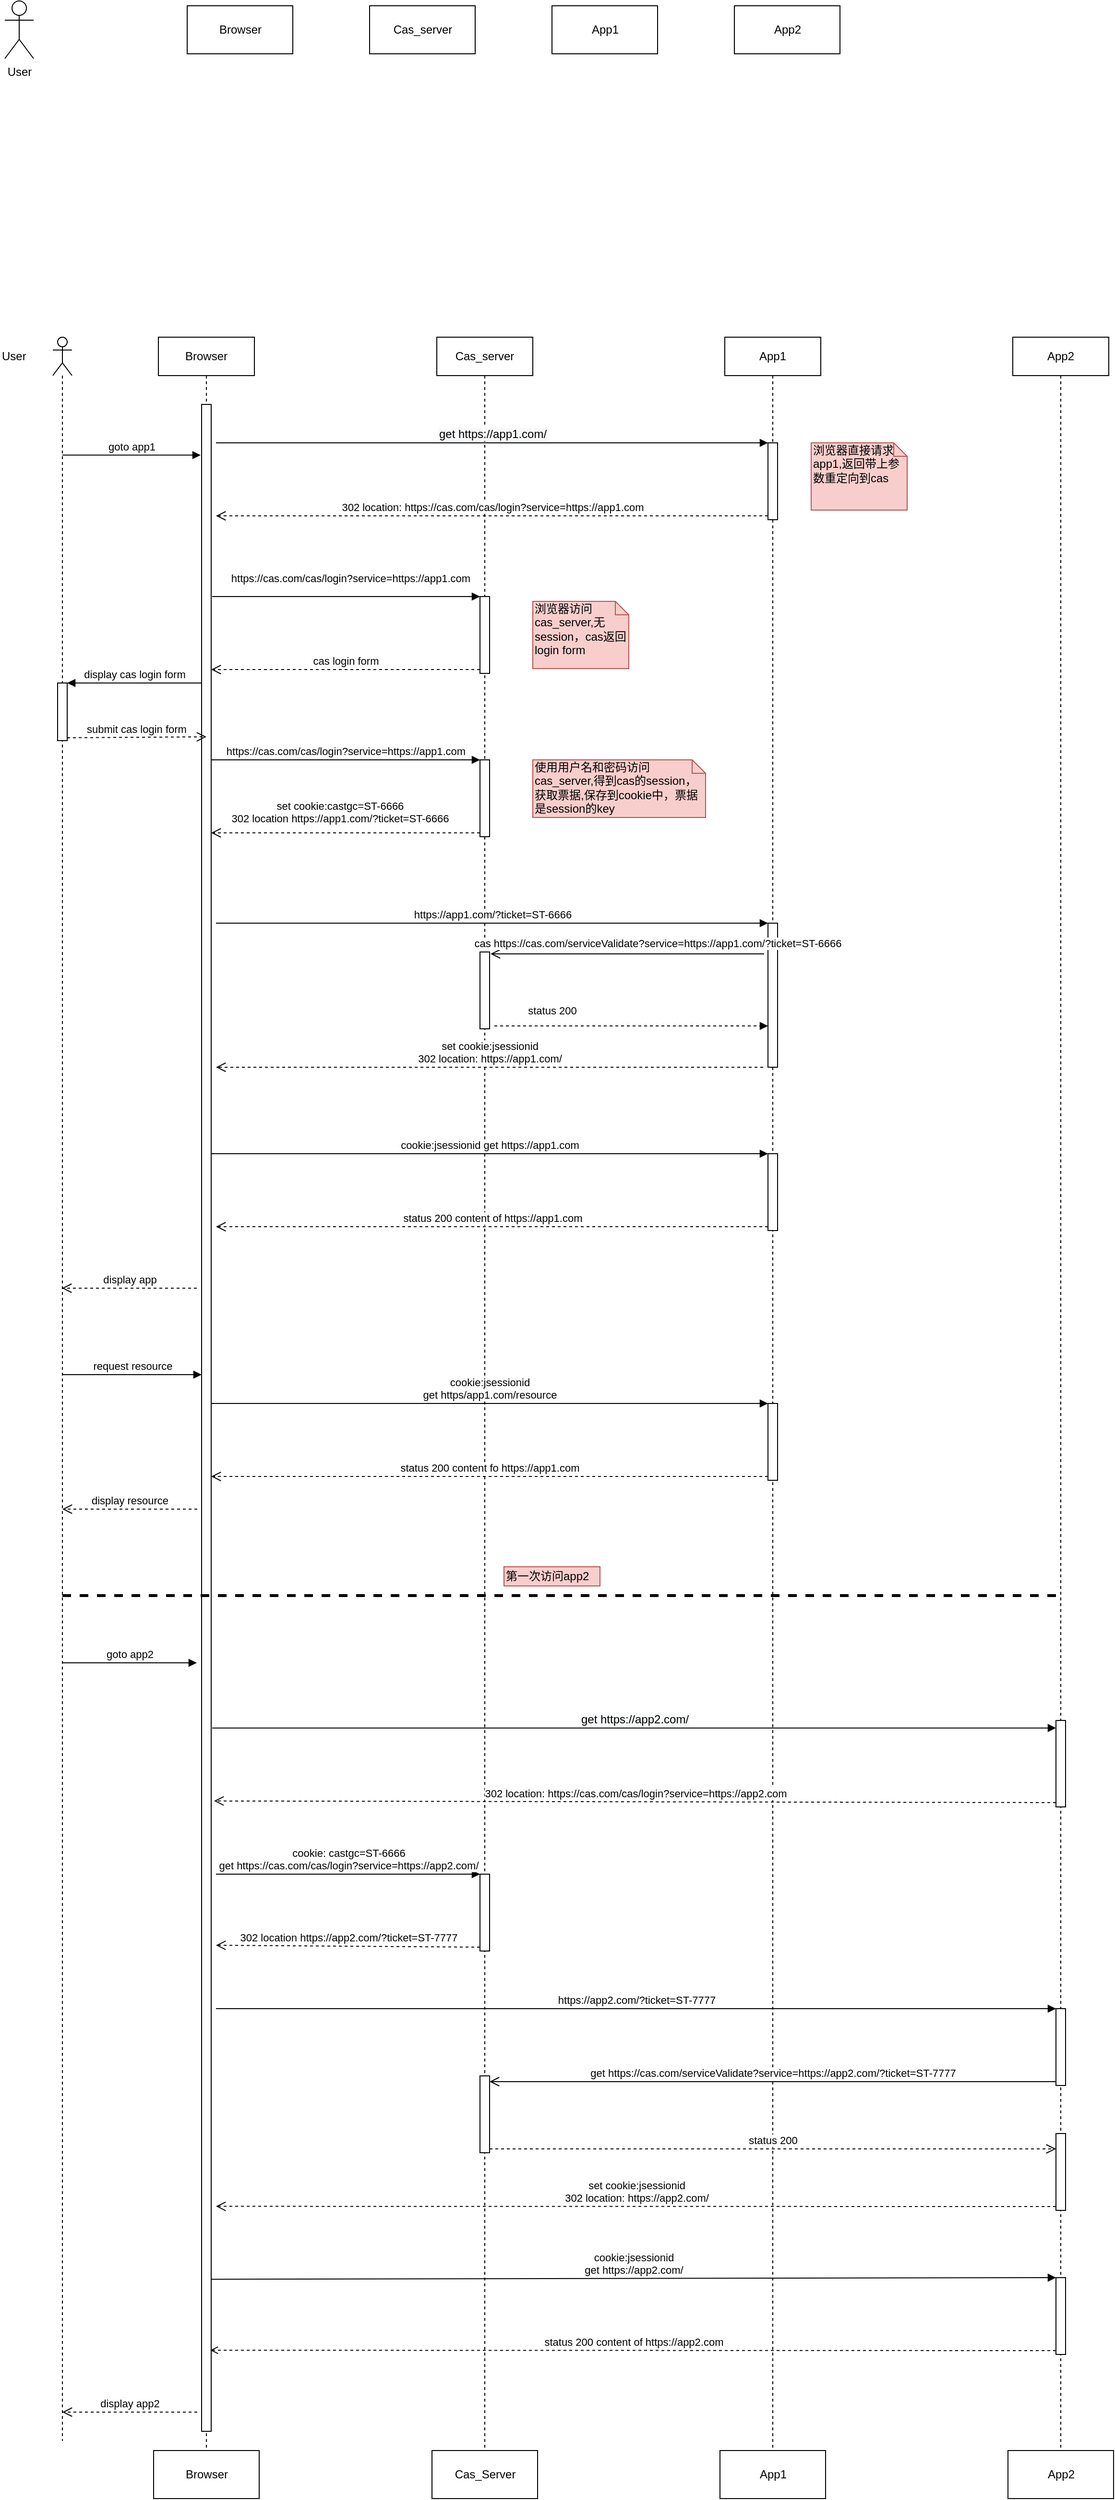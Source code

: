 <mxfile version="12.2.0" type="github" pages="1">
  <diagram id="Lx2HElSrmVBKMVFlYuY2" name="Page-1">
    <mxGraphModel dx="1422" dy="762" grid="1" gridSize="10" guides="1" tooltips="1" connect="1" arrows="1" fold="1" page="1" pageScale="1" pageWidth="3300" pageHeight="4681" math="0" shadow="0">
      <root>
        <mxCell id="0"/>
        <mxCell id="1" parent="0"/>
        <mxCell id="yO8bI9BDbrcVaBkgT3c--1" value="User" style="shape=umlActor;verticalLabelPosition=bottom;labelBackgroundColor=#ffffff;verticalAlign=top;html=1;" parent="1" vertex="1">
          <mxGeometry x="210" y="150" width="30" height="60" as="geometry"/>
        </mxCell>
        <mxCell id="yO8bI9BDbrcVaBkgT3c--2" value="Browser" style="html=1;" parent="1" vertex="1">
          <mxGeometry x="400" y="155" width="110" height="50" as="geometry"/>
        </mxCell>
        <mxCell id="yO8bI9BDbrcVaBkgT3c--3" value="Cas_server" style="html=1;" parent="1" vertex="1">
          <mxGeometry x="590" y="155" width="110" height="50" as="geometry"/>
        </mxCell>
        <mxCell id="yO8bI9BDbrcVaBkgT3c--8" value="App1" style="html=1;" parent="1" vertex="1">
          <mxGeometry x="780" y="155" width="110" height="50" as="geometry"/>
        </mxCell>
        <mxCell id="yO8bI9BDbrcVaBkgT3c--10" value="App2" style="html=1;" parent="1" vertex="1">
          <mxGeometry x="970" y="155" width="110" height="50" as="geometry"/>
        </mxCell>
        <mxCell id="yO8bI9BDbrcVaBkgT3c--22" value="" style="shape=umlLifeline;participant=umlActor;perimeter=lifelinePerimeter;whiteSpace=wrap;html=1;container=1;collapsible=0;recursiveResize=0;verticalAlign=top;spacingTop=36;labelBackgroundColor=#ffffff;outlineConnect=0;" parent="1" vertex="1">
          <mxGeometry x="260" y="500" width="20" height="2190" as="geometry"/>
        </mxCell>
        <mxCell id="nu1dTn1aSJJgTt__rEKj-31" value="" style="html=1;points=[];perimeter=orthogonalPerimeter;" vertex="1" parent="yO8bI9BDbrcVaBkgT3c--22">
          <mxGeometry x="5" y="360" width="10" height="60" as="geometry"/>
        </mxCell>
        <mxCell id="yO8bI9BDbrcVaBkgT3c--23" value="&lt;span style=&quot;white-space: nowrap&quot;&gt;Browser&lt;/span&gt;" style="shape=umlLifeline;perimeter=lifelinePerimeter;whiteSpace=wrap;html=1;container=1;collapsible=0;recursiveResize=0;outlineConnect=0;" parent="1" vertex="1">
          <mxGeometry x="370" y="500" width="100" height="2200" as="geometry"/>
        </mxCell>
        <mxCell id="nu1dTn1aSJJgTt__rEKj-1" value="" style="html=1;points=[];perimeter=orthogonalPerimeter;" vertex="1" parent="yO8bI9BDbrcVaBkgT3c--23">
          <mxGeometry x="45" y="70" width="10" height="2110" as="geometry"/>
        </mxCell>
        <mxCell id="yO8bI9BDbrcVaBkgT3c--24" value="&lt;span style=&quot;white-space: nowrap&quot;&gt;Cas_server&lt;/span&gt;" style="shape=umlLifeline;perimeter=lifelinePerimeter;whiteSpace=wrap;html=1;container=1;collapsible=0;recursiveResize=0;outlineConnect=0;" parent="1" vertex="1">
          <mxGeometry x="660" y="500" width="100" height="2200" as="geometry"/>
        </mxCell>
        <mxCell id="nu1dTn1aSJJgTt__rEKj-2" value="" style="html=1;points=[];perimeter=orthogonalPerimeter;" vertex="1" parent="yO8bI9BDbrcVaBkgT3c--24">
          <mxGeometry x="45" y="270" width="10" height="80" as="geometry"/>
        </mxCell>
        <mxCell id="nu1dTn1aSJJgTt__rEKj-8" value="" style="html=1;points=[];perimeter=orthogonalPerimeter;" vertex="1" parent="yO8bI9BDbrcVaBkgT3c--24">
          <mxGeometry x="45" y="440" width="10" height="80" as="geometry"/>
        </mxCell>
        <mxCell id="nu1dTn1aSJJgTt__rEKj-20" value="" style="html=1;points=[];perimeter=orthogonalPerimeter;" vertex="1" parent="yO8bI9BDbrcVaBkgT3c--24">
          <mxGeometry x="45" y="640" width="10" height="80" as="geometry"/>
        </mxCell>
        <mxCell id="nu1dTn1aSJJgTt__rEKj-51" value="" style="html=1;points=[];perimeter=orthogonalPerimeter;strokeWidth=1;fillColor=#ffffff;gradientColor=none;" vertex="1" parent="yO8bI9BDbrcVaBkgT3c--24">
          <mxGeometry x="45" y="1600" width="10" height="80" as="geometry"/>
        </mxCell>
        <mxCell id="nu1dTn1aSJJgTt__rEKj-60" value="" style="html=1;points=[];perimeter=orthogonalPerimeter;strokeWidth=1;fillColor=#ffffff;gradientColor=none;" vertex="1" parent="yO8bI9BDbrcVaBkgT3c--24">
          <mxGeometry x="45" y="1810" width="10" height="80" as="geometry"/>
        </mxCell>
        <mxCell id="yO8bI9BDbrcVaBkgT3c--26" value="&lt;span style=&quot;white-space: nowrap&quot;&gt;App1&lt;/span&gt;" style="shape=umlLifeline;perimeter=lifelinePerimeter;whiteSpace=wrap;html=1;container=1;collapsible=0;recursiveResize=0;outlineConnect=0;" parent="1" vertex="1">
          <mxGeometry x="960" y="500" width="100" height="2210" as="geometry"/>
        </mxCell>
        <mxCell id="yO8bI9BDbrcVaBkgT3c--33" value="" style="html=1;points=[];perimeter=orthogonalPerimeter;" parent="yO8bI9BDbrcVaBkgT3c--26" vertex="1">
          <mxGeometry x="45" y="110" width="10" height="80" as="geometry"/>
        </mxCell>
        <mxCell id="nu1dTn1aSJJgTt__rEKj-17" value="" style="html=1;points=[];perimeter=orthogonalPerimeter;" vertex="1" parent="yO8bI9BDbrcVaBkgT3c--26">
          <mxGeometry x="45" y="610" width="10" height="150" as="geometry"/>
        </mxCell>
        <mxCell id="nu1dTn1aSJJgTt__rEKj-18" value="https://app1.com/?ticket=ST-6666" style="html=1;verticalAlign=bottom;endArrow=block;entryX=0;entryY=0;" edge="1" target="nu1dTn1aSJJgTt__rEKj-17" parent="yO8bI9BDbrcVaBkgT3c--26">
          <mxGeometry relative="1" as="geometry">
            <mxPoint x="-530" y="610" as="sourcePoint"/>
          </mxGeometry>
        </mxCell>
        <mxCell id="nu1dTn1aSJJgTt__rEKj-25" value="" style="html=1;points=[];perimeter=orthogonalPerimeter;" vertex="1" parent="yO8bI9BDbrcVaBkgT3c--26">
          <mxGeometry x="45" y="850" width="10" height="80" as="geometry"/>
        </mxCell>
        <mxCell id="nu1dTn1aSJJgTt__rEKj-27" value="status 200 content of https://app1.com" style="html=1;verticalAlign=bottom;endArrow=open;dashed=1;endSize=8;exitX=0;exitY=0.95;" edge="1" source="nu1dTn1aSJJgTt__rEKj-25" parent="yO8bI9BDbrcVaBkgT3c--26">
          <mxGeometry relative="1" as="geometry">
            <mxPoint x="-530" y="926" as="targetPoint"/>
          </mxGeometry>
        </mxCell>
        <mxCell id="nu1dTn1aSJJgTt__rEKj-35" value="" style="html=1;points=[];perimeter=orthogonalPerimeter;" vertex="1" parent="yO8bI9BDbrcVaBkgT3c--26">
          <mxGeometry x="45" y="1110" width="10" height="80" as="geometry"/>
        </mxCell>
        <mxCell id="yO8bI9BDbrcVaBkgT3c--28" value="&lt;span style=&quot;white-space: nowrap&quot;&gt;App2&lt;/span&gt;" style="shape=umlLifeline;perimeter=lifelinePerimeter;whiteSpace=wrap;html=1;container=1;collapsible=0;recursiveResize=0;outlineConnect=0;" parent="1" vertex="1">
          <mxGeometry x="1260" y="500" width="100" height="2210" as="geometry"/>
        </mxCell>
        <mxCell id="nu1dTn1aSJJgTt__rEKj-45" value="" style="html=1;points=[];perimeter=orthogonalPerimeter;strokeWidth=1;fillColor=#ffffff;gradientColor=none;" vertex="1" parent="yO8bI9BDbrcVaBkgT3c--28">
          <mxGeometry x="45" y="1440" width="10" height="90" as="geometry"/>
        </mxCell>
        <mxCell id="nu1dTn1aSJJgTt__rEKj-54" value="" style="html=1;points=[];perimeter=orthogonalPerimeter;strokeWidth=1;fillColor=#ffffff;gradientColor=none;" vertex="1" parent="yO8bI9BDbrcVaBkgT3c--28">
          <mxGeometry x="45" y="1740" width="10" height="80" as="geometry"/>
        </mxCell>
        <mxCell id="nu1dTn1aSJJgTt__rEKj-55" value="https://app2.com/?ticket=ST-7777" style="html=1;verticalAlign=bottom;endArrow=block;entryX=0;entryY=0;" edge="1" target="nu1dTn1aSJJgTt__rEKj-54" parent="yO8bI9BDbrcVaBkgT3c--28">
          <mxGeometry relative="1" as="geometry">
            <mxPoint x="-830" y="1740" as="sourcePoint"/>
          </mxGeometry>
        </mxCell>
        <mxCell id="nu1dTn1aSJJgTt__rEKj-57" value="" style="html=1;points=[];perimeter=orthogonalPerimeter;strokeWidth=1;fillColor=#ffffff;gradientColor=none;" vertex="1" parent="yO8bI9BDbrcVaBkgT3c--28">
          <mxGeometry x="45" y="1870" width="10" height="80" as="geometry"/>
        </mxCell>
        <mxCell id="nu1dTn1aSJJgTt__rEKj-63" value="" style="html=1;points=[];perimeter=orthogonalPerimeter;strokeWidth=1;fillColor=#ffffff;gradientColor=none;" vertex="1" parent="yO8bI9BDbrcVaBkgT3c--28">
          <mxGeometry x="45" y="2020" width="10" height="80" as="geometry"/>
        </mxCell>
        <mxCell id="yO8bI9BDbrcVaBkgT3c--30" value="User" style="text;html=1;resizable=0;points=[];autosize=1;align=left;verticalAlign=top;spacingTop=-4;" parent="1" vertex="1">
          <mxGeometry x="205" y="510" width="40" height="20" as="geometry"/>
        </mxCell>
        <mxCell id="yO8bI9BDbrcVaBkgT3c--31" value="goto app1" style="html=1;verticalAlign=bottom;endArrow=block;entryX=-0.1;entryY=0.025;entryDx=0;entryDy=0;entryPerimeter=0;" parent="1" target="nu1dTn1aSJJgTt__rEKj-1" edge="1" source="yO8bI9BDbrcVaBkgT3c--22">
          <mxGeometry width="80" relative="1" as="geometry">
            <mxPoint x="280" y="591" as="sourcePoint"/>
            <mxPoint x="410" y="590" as="targetPoint"/>
          </mxGeometry>
        </mxCell>
        <mxCell id="yO8bI9BDbrcVaBkgT3c--34" value="&lt;span style=&quot;font-size: 12px ; text-align: left ; background-color: rgb(248 , 249 , 250)&quot;&gt;get https://app1.com/&lt;/span&gt;" style="html=1;verticalAlign=bottom;endArrow=block;entryX=0;entryY=0;" parent="1" target="yO8bI9BDbrcVaBkgT3c--33" edge="1">
          <mxGeometry relative="1" as="geometry">
            <mxPoint x="430" y="610" as="sourcePoint"/>
          </mxGeometry>
        </mxCell>
        <mxCell id="yO8bI9BDbrcVaBkgT3c--35" value="302 location: https://cas.com/cas/login?service=https://app1.com" style="html=1;verticalAlign=bottom;endArrow=open;dashed=1;endSize=8;exitX=0;exitY=0.95;" parent="1" source="yO8bI9BDbrcVaBkgT3c--33" edge="1">
          <mxGeometry relative="1" as="geometry">
            <mxPoint x="430" y="686" as="targetPoint"/>
          </mxGeometry>
        </mxCell>
        <mxCell id="yO8bI9BDbrcVaBkgT3c--36" value="浏览器直接请求app1,返回带上参数重定向到cas" style="shape=note;whiteSpace=wrap;html=1;size=14;verticalAlign=top;align=left;spacingTop=-6;fillColor=#f8cecc;strokeColor=#b85450;" parent="1" vertex="1">
          <mxGeometry x="1050" y="610" width="100" height="70" as="geometry"/>
        </mxCell>
        <mxCell id="nu1dTn1aSJJgTt__rEKj-4" value="cas login form" style="html=1;verticalAlign=bottom;endArrow=open;dashed=1;endSize=8;exitX=0;exitY=0.95;" edge="1" source="nu1dTn1aSJJgTt__rEKj-2" parent="1" target="nu1dTn1aSJJgTt__rEKj-1">
          <mxGeometry relative="1" as="geometry">
            <mxPoint x="525" y="811" as="targetPoint"/>
          </mxGeometry>
        </mxCell>
        <mxCell id="nu1dTn1aSJJgTt__rEKj-3" value="https://cas.com/cas/login?service=https://app1.com" style="html=1;verticalAlign=bottom;endArrow=block;entryX=0;entryY=0;" edge="1" target="nu1dTn1aSJJgTt__rEKj-2" parent="1">
          <mxGeometry x="0.032" y="10" relative="1" as="geometry">
            <mxPoint x="426" y="770" as="sourcePoint"/>
            <Array as="points"/>
            <mxPoint as="offset"/>
          </mxGeometry>
        </mxCell>
        <mxCell id="nu1dTn1aSJJgTt__rEKj-7" value="浏览器访问cas_server,无session，cas返回login form" style="shape=note;whiteSpace=wrap;html=1;size=14;verticalAlign=top;align=left;spacingTop=-6;fillColor=#f8cecc;strokeColor=#b85450;" vertex="1" parent="1">
          <mxGeometry x="760" y="775" width="100" height="70" as="geometry"/>
        </mxCell>
        <mxCell id="nu1dTn1aSJJgTt__rEKj-9" value="https://cas.com/cas/login?service=https://app1.com" style="html=1;verticalAlign=bottom;endArrow=block;entryX=0;entryY=0;" edge="1" target="nu1dTn1aSJJgTt__rEKj-8" parent="1" source="nu1dTn1aSJJgTt__rEKj-1">
          <mxGeometry relative="1" as="geometry">
            <mxPoint x="635" y="940" as="sourcePoint"/>
          </mxGeometry>
        </mxCell>
        <mxCell id="nu1dTn1aSJJgTt__rEKj-10" value="set cookie:castgc=ST-6666&lt;br&gt;302 location https://app1.com/?ticket=ST-6666" style="html=1;verticalAlign=bottom;endArrow=open;dashed=1;endSize=8;exitX=0;exitY=0.95;" edge="1" source="nu1dTn1aSJJgTt__rEKj-8" parent="1" target="nu1dTn1aSJJgTt__rEKj-1">
          <mxGeometry x="0.043" y="-6" relative="1" as="geometry">
            <mxPoint x="635" y="1016" as="targetPoint"/>
            <mxPoint as="offset"/>
          </mxGeometry>
        </mxCell>
        <mxCell id="nu1dTn1aSJJgTt__rEKj-12" value="使用用户名和密码访问cas_server,得到cas的session，获取票据,保存到cookie中，票据是session的key" style="shape=note;whiteSpace=wrap;html=1;size=14;verticalAlign=top;align=left;spacingTop=-6;fillColor=#f8cecc;strokeColor=#b85450;" vertex="1" parent="1">
          <mxGeometry x="760" y="940" width="180" height="60" as="geometry"/>
        </mxCell>
        <mxCell id="nu1dTn1aSJJgTt__rEKj-19" value="cas https://cas.com/serviceValidate?service=https://app1.com/?ticket=ST-6666" style="html=1;verticalAlign=bottom;endArrow=open;endSize=8;entryX=1.1;entryY=0.025;entryDx=0;entryDy=0;entryPerimeter=0;" edge="1" parent="1">
          <mxGeometry x="-0.221" y="-2" relative="1" as="geometry">
            <mxPoint x="716" y="1142" as="targetPoint"/>
            <mxPoint x="1001" y="1142" as="sourcePoint"/>
            <mxPoint as="offset"/>
          </mxGeometry>
        </mxCell>
        <mxCell id="nu1dTn1aSJJgTt__rEKj-22" value="status 200" style="html=1;verticalAlign=bottom;endArrow=block;dashed=1;" edge="1" parent="1">
          <mxGeometry x="-0.439" y="21" width="80" relative="1" as="geometry">
            <mxPoint x="720" y="1217" as="sourcePoint"/>
            <mxPoint x="1005" y="1217" as="targetPoint"/>
            <Array as="points">
              <mxPoint x="800" y="1217"/>
            </Array>
            <mxPoint x="-20" y="14" as="offset"/>
          </mxGeometry>
        </mxCell>
        <mxCell id="nu1dTn1aSJJgTt__rEKj-23" value="set cookie:jsessionid&lt;br&gt;302 location: https://app1.com/" style="html=1;verticalAlign=bottom;endArrow=open;dashed=1;endSize=8;" edge="1" parent="1">
          <mxGeometry relative="1" as="geometry">
            <mxPoint x="1000" y="1260" as="sourcePoint"/>
            <mxPoint x="430" y="1260" as="targetPoint"/>
          </mxGeometry>
        </mxCell>
        <mxCell id="nu1dTn1aSJJgTt__rEKj-26" value="&lt;span style=&quot;font-size: 11px&quot;&gt;cookie:jsessionid get https://app1.com&lt;/span&gt;" style="html=1;verticalAlign=bottom;endArrow=block;entryX=0;entryY=0;" edge="1" target="nu1dTn1aSJJgTt__rEKj-25" parent="1" source="nu1dTn1aSJJgTt__rEKj-1">
          <mxGeometry relative="1" as="geometry">
            <mxPoint x="935" y="1350" as="sourcePoint"/>
          </mxGeometry>
        </mxCell>
        <mxCell id="nu1dTn1aSJJgTt__rEKj-30" value="display app" style="html=1;verticalAlign=bottom;endArrow=open;dashed=1;endSize=8;" edge="1" parent="1">
          <mxGeometry relative="1" as="geometry">
            <mxPoint x="410" y="1490" as="sourcePoint"/>
            <mxPoint x="269.5" y="1490" as="targetPoint"/>
            <Array as="points">
              <mxPoint x="340" y="1490"/>
            </Array>
          </mxGeometry>
        </mxCell>
        <mxCell id="nu1dTn1aSJJgTt__rEKj-32" value="display cas login form" style="html=1;verticalAlign=bottom;endArrow=block;entryX=1;entryY=0;" edge="1" target="nu1dTn1aSJJgTt__rEKj-31" parent="1" source="nu1dTn1aSJJgTt__rEKj-1">
          <mxGeometry relative="1" as="geometry">
            <mxPoint x="410" y="860" as="sourcePoint"/>
          </mxGeometry>
        </mxCell>
        <mxCell id="nu1dTn1aSJJgTt__rEKj-33" value="submit cas login form" style="html=1;verticalAlign=bottom;endArrow=open;dashed=1;endSize=8;exitX=1;exitY=0.95;" edge="1" source="nu1dTn1aSJJgTt__rEKj-31" parent="1">
          <mxGeometry relative="1" as="geometry">
            <mxPoint x="420" y="916" as="targetPoint"/>
          </mxGeometry>
        </mxCell>
        <mxCell id="nu1dTn1aSJJgTt__rEKj-34" value="request resource" style="html=1;verticalAlign=bottom;endArrow=block;" edge="1" parent="1" target="nu1dTn1aSJJgTt__rEKj-1">
          <mxGeometry width="80" relative="1" as="geometry">
            <mxPoint x="270" y="1580" as="sourcePoint"/>
            <mxPoint x="350" y="1580" as="targetPoint"/>
          </mxGeometry>
        </mxCell>
        <mxCell id="nu1dTn1aSJJgTt__rEKj-36" value="cookie:jsessionid&lt;br&gt;get https/app1.com/resource" style="html=1;verticalAlign=bottom;endArrow=block;entryX=0;entryY=0;" edge="1" target="nu1dTn1aSJJgTt__rEKj-35" parent="1" source="nu1dTn1aSJJgTt__rEKj-1">
          <mxGeometry relative="1" as="geometry">
            <mxPoint x="935" y="1610" as="sourcePoint"/>
          </mxGeometry>
        </mxCell>
        <mxCell id="nu1dTn1aSJJgTt__rEKj-37" value="status 200 content fo https://app1.com" style="html=1;verticalAlign=bottom;endArrow=open;dashed=1;endSize=8;exitX=0;exitY=0.95;" edge="1" source="nu1dTn1aSJJgTt__rEKj-35" parent="1" target="nu1dTn1aSJJgTt__rEKj-1">
          <mxGeometry relative="1" as="geometry">
            <mxPoint x="935" y="1686" as="targetPoint"/>
          </mxGeometry>
        </mxCell>
        <mxCell id="nu1dTn1aSJJgTt__rEKj-38" value="display resource" style="html=1;verticalAlign=bottom;endArrow=open;dashed=1;endSize=8;" edge="1" parent="1">
          <mxGeometry relative="1" as="geometry">
            <mxPoint x="410.5" y="1720" as="sourcePoint"/>
            <mxPoint x="270" y="1720" as="targetPoint"/>
            <Array as="points">
              <mxPoint x="340.5" y="1720"/>
            </Array>
          </mxGeometry>
        </mxCell>
        <mxCell id="nu1dTn1aSJJgTt__rEKj-43" value="" style="line;strokeWidth=3;fillColor=none;align=left;verticalAlign=middle;spacingTop=-1;spacingLeft=3;spacingRight=3;rotatable=0;labelPosition=right;points=[];portConstraint=eastwest;dashed=1;gradientColor=none;" vertex="1" parent="1">
          <mxGeometry x="270" y="1800" width="1040" height="20" as="geometry"/>
        </mxCell>
        <mxCell id="nu1dTn1aSJJgTt__rEKj-44" value="第一次访问app2" style="text;html=1;resizable=0;points=[];autosize=1;align=left;verticalAlign=top;spacingTop=-4;fillColor=#f8cecc;strokeColor=#b85450;" vertex="1" parent="1">
          <mxGeometry x="730" y="1780" width="100" height="20" as="geometry"/>
        </mxCell>
        <mxCell id="nu1dTn1aSJJgTt__rEKj-46" value="&lt;span style=&quot;font-size: 12px ; text-align: left ; background-color: rgb(248 , 249 , 250)&quot;&gt;get https://app2.com/&lt;/span&gt;" style="html=1;verticalAlign=bottom;endArrow=block;exitX=1.1;exitY=0.653;exitDx=0;exitDy=0;exitPerimeter=0;" edge="1" target="nu1dTn1aSJJgTt__rEKj-45" parent="1" source="nu1dTn1aSJJgTt__rEKj-1">
          <mxGeometry relative="1" as="geometry">
            <mxPoint x="1235" y="1900" as="sourcePoint"/>
          </mxGeometry>
        </mxCell>
        <mxCell id="nu1dTn1aSJJgTt__rEKj-47" value="302 location: https://cas.com/cas/login?service=https://app2.com" style="html=1;verticalAlign=bottom;endArrow=open;dashed=1;endSize=8;exitX=0;exitY=0.95;entryX=1.3;entryY=0.689;entryDx=0;entryDy=0;entryPerimeter=0;" edge="1" source="nu1dTn1aSJJgTt__rEKj-45" parent="1" target="nu1dTn1aSJJgTt__rEKj-1">
          <mxGeometry relative="1" as="geometry">
            <mxPoint x="1235" y="1976" as="targetPoint"/>
          </mxGeometry>
        </mxCell>
        <mxCell id="nu1dTn1aSJJgTt__rEKj-48" value="goto app2" style="html=1;verticalAlign=bottom;endArrow=block;" edge="1" parent="1">
          <mxGeometry width="80" relative="1" as="geometry">
            <mxPoint x="270" y="1880" as="sourcePoint"/>
            <mxPoint x="410" y="1880" as="targetPoint"/>
          </mxGeometry>
        </mxCell>
        <mxCell id="nu1dTn1aSJJgTt__rEKj-52" value="cookie: castgc=ST-6666&lt;br&gt;get https://cas.com/cas/login?service=https://app2.com/" style="html=1;verticalAlign=bottom;endArrow=block;entryX=0;entryY=0;" edge="1" target="nu1dTn1aSJJgTt__rEKj-51" parent="1">
          <mxGeometry relative="1" as="geometry">
            <mxPoint x="430" y="2100" as="sourcePoint"/>
          </mxGeometry>
        </mxCell>
        <mxCell id="nu1dTn1aSJJgTt__rEKj-53" value="302 location https://app2.com/?ticket=ST-7777" style="html=1;verticalAlign=bottom;endArrow=open;dashed=1;endSize=8;exitX=0;exitY=0.95;" edge="1" source="nu1dTn1aSJJgTt__rEKj-51" parent="1">
          <mxGeometry relative="1" as="geometry">
            <mxPoint x="430" y="2174" as="targetPoint"/>
          </mxGeometry>
        </mxCell>
        <mxCell id="nu1dTn1aSJJgTt__rEKj-56" value="get https://cas.com/serviceValidate?service=https://app2.com/?ticket=ST-7777" style="html=1;verticalAlign=bottom;endArrow=open;endSize=8;exitX=0;exitY=0.95;" edge="1" source="nu1dTn1aSJJgTt__rEKj-54" parent="1" target="nu1dTn1aSJJgTt__rEKj-60">
          <mxGeometry relative="1" as="geometry">
            <mxPoint x="750" y="2319" as="targetPoint"/>
            <Array as="points"/>
          </mxGeometry>
        </mxCell>
        <mxCell id="nu1dTn1aSJJgTt__rEKj-62" value="status 200" style="html=1;verticalAlign=bottom;endArrow=open;dashed=1;endSize=8;exitX=1;exitY=0.95;entryX=0;entryY=0.2;entryDx=0;entryDy=0;entryPerimeter=0;" edge="1" source="nu1dTn1aSJJgTt__rEKj-60" parent="1" target="nu1dTn1aSJJgTt__rEKj-57">
          <mxGeometry relative="1" as="geometry">
            <mxPoint x="1270" y="2380" as="targetPoint"/>
          </mxGeometry>
        </mxCell>
        <mxCell id="nu1dTn1aSJJgTt__rEKj-59" value="set cookie:jsessionid&lt;br&gt;302 location: https://app2.com/" style="html=1;verticalAlign=bottom;endArrow=open;dashed=1;endSize=8;exitX=0;exitY=0.95;entryX=1.5;entryY=0.889;entryDx=0;entryDy=0;entryPerimeter=0;" edge="1" source="nu1dTn1aSJJgTt__rEKj-57" parent="1" target="nu1dTn1aSJJgTt__rEKj-1">
          <mxGeometry relative="1" as="geometry">
            <mxPoint x="1235" y="2506" as="targetPoint"/>
          </mxGeometry>
        </mxCell>
        <mxCell id="nu1dTn1aSJJgTt__rEKj-64" value="cookie:jsessionid&lt;br&gt;get https://app2.com/" style="html=1;verticalAlign=bottom;endArrow=block;entryX=0;entryY=0;exitX=1;exitY=0.925;exitDx=0;exitDy=0;exitPerimeter=0;" edge="1" target="nu1dTn1aSJJgTt__rEKj-63" parent="1" source="nu1dTn1aSJJgTt__rEKj-1">
          <mxGeometry relative="1" as="geometry">
            <mxPoint x="1235" y="2520" as="sourcePoint"/>
          </mxGeometry>
        </mxCell>
        <mxCell id="nu1dTn1aSJJgTt__rEKj-65" value="status 200 content of https://app2.com" style="html=1;verticalAlign=bottom;endArrow=open;dashed=1;endSize=6;exitX=0;exitY=0.95;entryX=0.9;entryY=0.96;entryDx=0;entryDy=0;entryPerimeter=0;" edge="1" source="nu1dTn1aSJJgTt__rEKj-63" parent="1" target="nu1dTn1aSJJgTt__rEKj-1">
          <mxGeometry relative="1" as="geometry">
            <mxPoint x="426" y="2600" as="targetPoint"/>
          </mxGeometry>
        </mxCell>
        <mxCell id="nu1dTn1aSJJgTt__rEKj-67" value="display app2" style="html=1;verticalAlign=bottom;endArrow=open;dashed=1;endSize=8;" edge="1" parent="1">
          <mxGeometry relative="1" as="geometry">
            <mxPoint x="410.5" y="2660" as="sourcePoint"/>
            <mxPoint x="270" y="2660" as="targetPoint"/>
            <Array as="points">
              <mxPoint x="340.5" y="2660"/>
            </Array>
          </mxGeometry>
        </mxCell>
        <mxCell id="nu1dTn1aSJJgTt__rEKj-68" value="Browser" style="html=1;strokeWidth=1;fillColor=#ffffff;gradientColor=none;" vertex="1" parent="1">
          <mxGeometry x="365" y="2700" width="110" height="50" as="geometry"/>
        </mxCell>
        <mxCell id="nu1dTn1aSJJgTt__rEKj-69" value="Cas_Server" style="html=1;strokeWidth=1;fillColor=#ffffff;gradientColor=none;" vertex="1" parent="1">
          <mxGeometry x="655" y="2700" width="110" height="50" as="geometry"/>
        </mxCell>
        <mxCell id="nu1dTn1aSJJgTt__rEKj-70" value="App1" style="html=1;strokeWidth=1;fillColor=#ffffff;gradientColor=none;" vertex="1" parent="1">
          <mxGeometry x="955" y="2700" width="110" height="50" as="geometry"/>
        </mxCell>
        <mxCell id="nu1dTn1aSJJgTt__rEKj-71" value="App2" style="html=1;strokeWidth=1;fillColor=#ffffff;gradientColor=none;" vertex="1" parent="1">
          <mxGeometry x="1255" y="2700" width="110" height="50" as="geometry"/>
        </mxCell>
      </root>
    </mxGraphModel>
  </diagram>
</mxfile>
